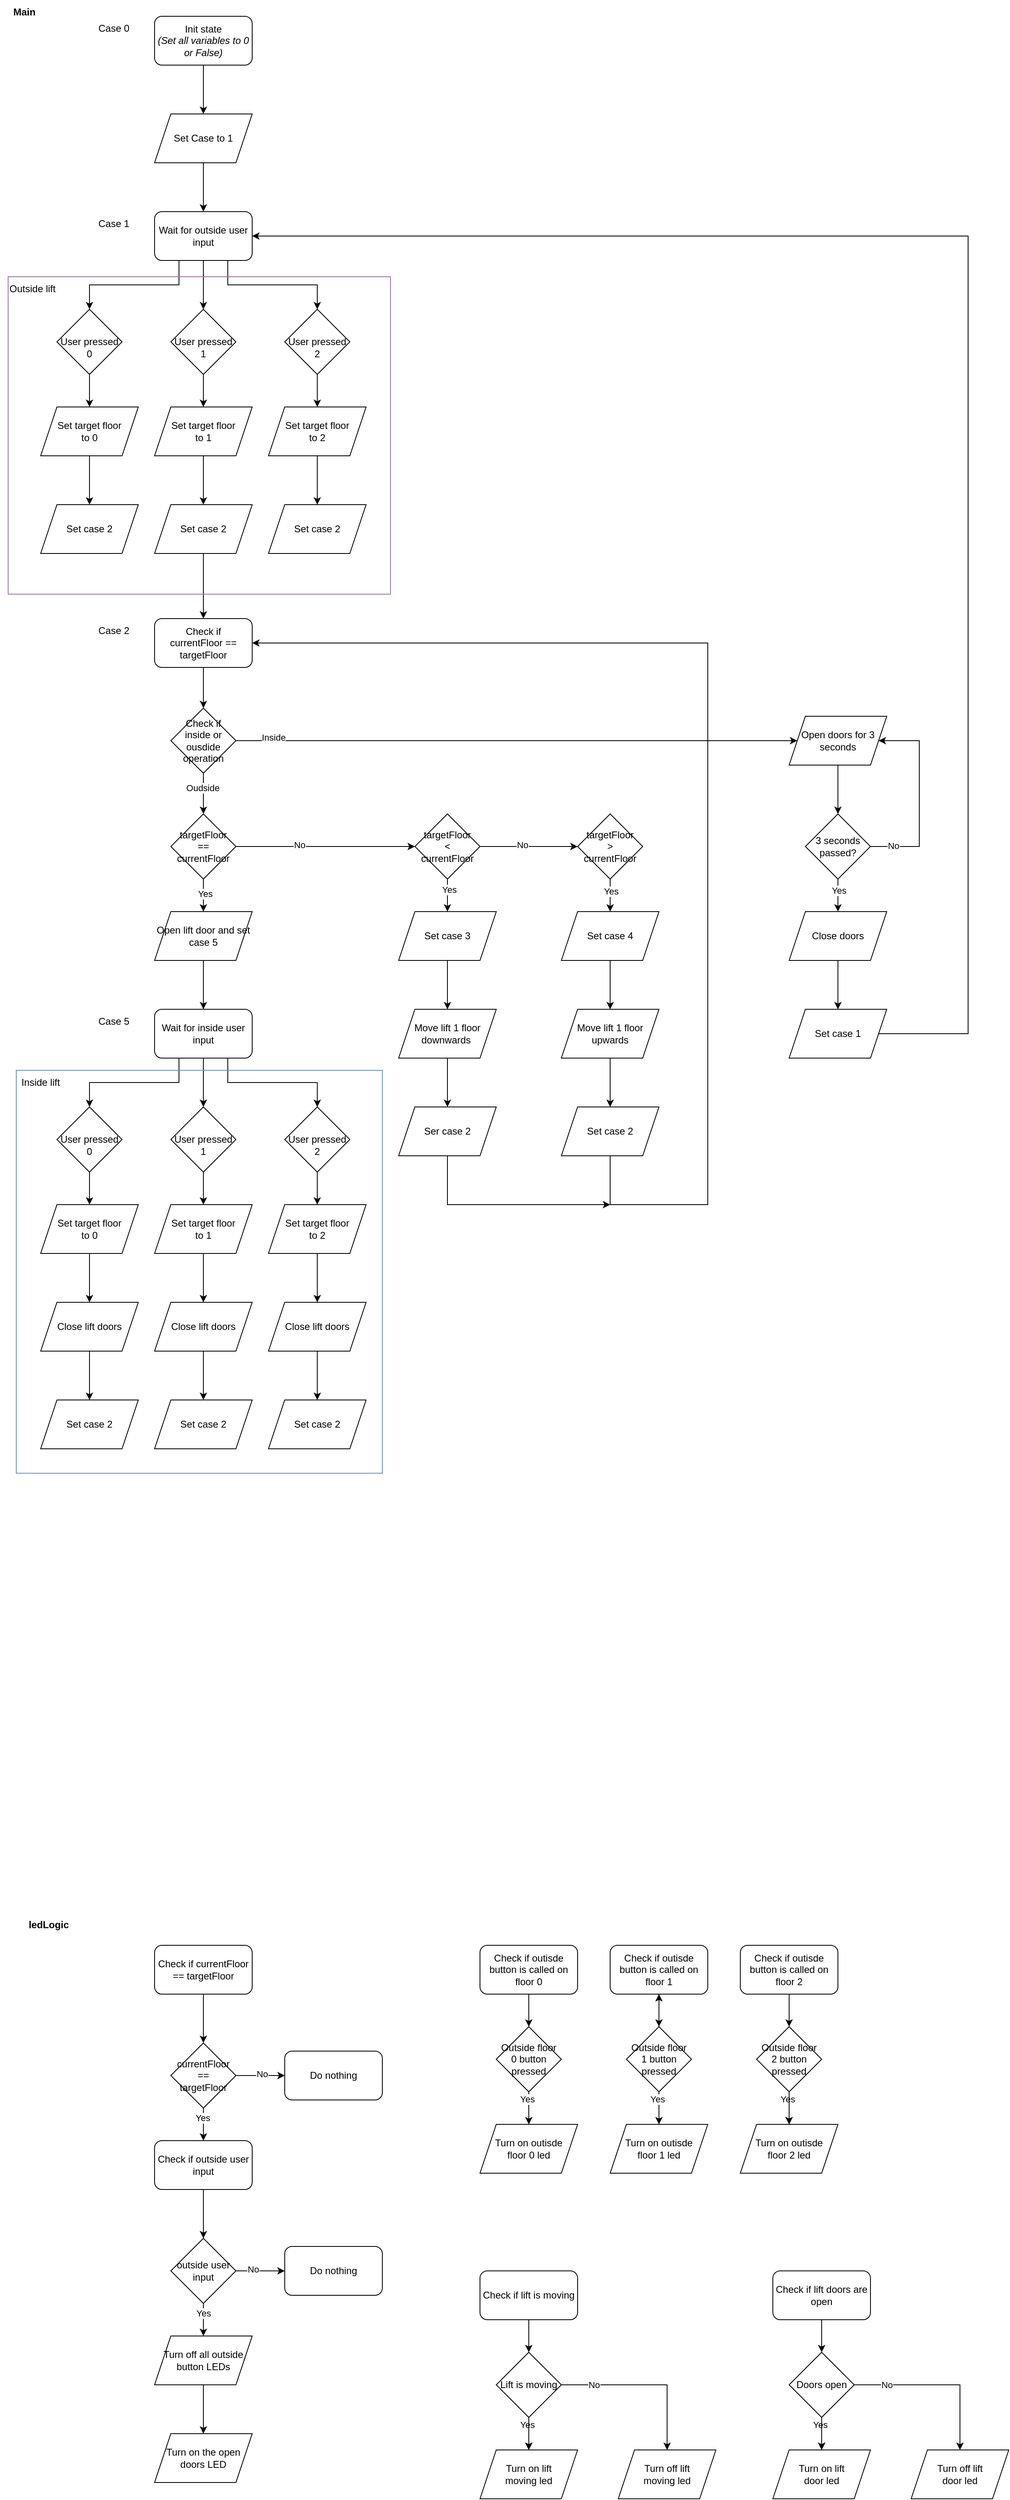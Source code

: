 <mxfile version="24.8.2">
  <diagram name="Pagina-1" id="MBtTBu1lZjOpxMQyMOOm">
    <mxGraphModel dx="1351" dy="696" grid="1" gridSize="10" guides="1" tooltips="1" connect="1" arrows="1" fold="1" page="1" pageScale="1" pageWidth="1654" pageHeight="2336" math="0" shadow="0">
      <root>
        <mxCell id="0" />
        <mxCell id="1" parent="0" />
        <mxCell id="CyOrHsrkW_BC0iDg5Aov-4" value="" style="edgeStyle=orthogonalEdgeStyle;rounded=0;orthogonalLoop=1;jettySize=auto;html=1;" edge="1" parent="1" source="CyOrHsrkW_BC0iDg5Aov-1">
          <mxGeometry relative="1" as="geometry">
            <mxPoint x="490" y="160" as="targetPoint" />
          </mxGeometry>
        </mxCell>
        <mxCell id="CyOrHsrkW_BC0iDg5Aov-1" value="Init state&lt;div&gt;&lt;i&gt;(Set all variables to 0 or False)&lt;/i&gt;&lt;/div&gt;" style="rounded=1;whiteSpace=wrap;html=1;" vertex="1" parent="1">
          <mxGeometry x="430" y="40" width="120" height="60" as="geometry" />
        </mxCell>
        <mxCell id="CyOrHsrkW_BC0iDg5Aov-2" value="Case 0" style="text;html=1;align=center;verticalAlign=middle;whiteSpace=wrap;rounded=0;" vertex="1" parent="1">
          <mxGeometry x="350" y="40" width="60" height="30" as="geometry" />
        </mxCell>
        <mxCell id="CyOrHsrkW_BC0iDg5Aov-78" value="" style="edgeStyle=orthogonalEdgeStyle;rounded=0;orthogonalLoop=1;jettySize=auto;html=1;" edge="1" parent="1" source="CyOrHsrkW_BC0iDg5Aov-5" target="CyOrHsrkW_BC0iDg5Aov-7">
          <mxGeometry relative="1" as="geometry" />
        </mxCell>
        <mxCell id="CyOrHsrkW_BC0iDg5Aov-5" value="Set Case to 1" style="shape=parallelogram;perimeter=parallelogramPerimeter;whiteSpace=wrap;html=1;fixedSize=1;" vertex="1" parent="1">
          <mxGeometry x="430" y="160" width="120" height="60" as="geometry" />
        </mxCell>
        <mxCell id="CyOrHsrkW_BC0iDg5Aov-26" value="" style="edgeStyle=orthogonalEdgeStyle;rounded=0;orthogonalLoop=1;jettySize=auto;html=1;" edge="1" parent="1" source="CyOrHsrkW_BC0iDg5Aov-7" target="CyOrHsrkW_BC0iDg5Aov-9">
          <mxGeometry relative="1" as="geometry" />
        </mxCell>
        <mxCell id="CyOrHsrkW_BC0iDg5Aov-27" style="edgeStyle=orthogonalEdgeStyle;rounded=0;orthogonalLoop=1;jettySize=auto;html=1;exitX=0.25;exitY=1;exitDx=0;exitDy=0;entryX=0.5;entryY=0;entryDx=0;entryDy=0;" edge="1" parent="1" source="CyOrHsrkW_BC0iDg5Aov-7" target="CyOrHsrkW_BC0iDg5Aov-10">
          <mxGeometry relative="1" as="geometry" />
        </mxCell>
        <mxCell id="CyOrHsrkW_BC0iDg5Aov-28" style="edgeStyle=orthogonalEdgeStyle;rounded=0;orthogonalLoop=1;jettySize=auto;html=1;exitX=0.75;exitY=1;exitDx=0;exitDy=0;entryX=0.5;entryY=0;entryDx=0;entryDy=0;" edge="1" parent="1" source="CyOrHsrkW_BC0iDg5Aov-7" target="CyOrHsrkW_BC0iDg5Aov-11">
          <mxGeometry relative="1" as="geometry" />
        </mxCell>
        <mxCell id="CyOrHsrkW_BC0iDg5Aov-7" value="Wait for outside user input" style="rounded=1;whiteSpace=wrap;html=1;" vertex="1" parent="1">
          <mxGeometry x="430" y="280" width="120" height="60" as="geometry" />
        </mxCell>
        <mxCell id="CyOrHsrkW_BC0iDg5Aov-8" value="Case 1" style="text;html=1;align=center;verticalAlign=middle;whiteSpace=wrap;rounded=0;" vertex="1" parent="1">
          <mxGeometry x="350" y="280" width="60" height="30" as="geometry" />
        </mxCell>
        <mxCell id="CyOrHsrkW_BC0iDg5Aov-25" value="" style="edgeStyle=orthogonalEdgeStyle;rounded=0;orthogonalLoop=1;jettySize=auto;html=1;" edge="1" parent="1" source="CyOrHsrkW_BC0iDg5Aov-9" target="CyOrHsrkW_BC0iDg5Aov-14">
          <mxGeometry relative="1" as="geometry" />
        </mxCell>
        <mxCell id="CyOrHsrkW_BC0iDg5Aov-9" value="&lt;div&gt;&lt;br&gt;&lt;/div&gt;User pressed 1" style="rhombus;whiteSpace=wrap;html=1;" vertex="1" parent="1">
          <mxGeometry x="450" y="400" width="80" height="80" as="geometry" />
        </mxCell>
        <mxCell id="CyOrHsrkW_BC0iDg5Aov-24" value="" style="edgeStyle=orthogonalEdgeStyle;rounded=0;orthogonalLoop=1;jettySize=auto;html=1;" edge="1" parent="1" source="CyOrHsrkW_BC0iDg5Aov-10" target="CyOrHsrkW_BC0iDg5Aov-12">
          <mxGeometry relative="1" as="geometry" />
        </mxCell>
        <mxCell id="CyOrHsrkW_BC0iDg5Aov-10" value="&lt;div&gt;&lt;br&gt;&lt;/div&gt;User pressed 0" style="rhombus;whiteSpace=wrap;html=1;" vertex="1" parent="1">
          <mxGeometry x="310" y="400" width="80" height="80" as="geometry" />
        </mxCell>
        <mxCell id="CyOrHsrkW_BC0iDg5Aov-18" value="" style="edgeStyle=orthogonalEdgeStyle;rounded=0;orthogonalLoop=1;jettySize=auto;html=1;" edge="1" parent="1" source="CyOrHsrkW_BC0iDg5Aov-11" target="CyOrHsrkW_BC0iDg5Aov-16">
          <mxGeometry relative="1" as="geometry" />
        </mxCell>
        <mxCell id="CyOrHsrkW_BC0iDg5Aov-11" value="&lt;div&gt;&lt;br&gt;&lt;/div&gt;User pressed 2" style="rhombus;whiteSpace=wrap;html=1;" vertex="1" parent="1">
          <mxGeometry x="590" y="400" width="80" height="80" as="geometry" />
        </mxCell>
        <mxCell id="CyOrHsrkW_BC0iDg5Aov-23" style="edgeStyle=orthogonalEdgeStyle;rounded=0;orthogonalLoop=1;jettySize=auto;html=1;" edge="1" parent="1" source="CyOrHsrkW_BC0iDg5Aov-12" target="CyOrHsrkW_BC0iDg5Aov-13">
          <mxGeometry relative="1" as="geometry" />
        </mxCell>
        <mxCell id="CyOrHsrkW_BC0iDg5Aov-12" value="Set target floor&lt;br&gt;to 0" style="shape=parallelogram;perimeter=parallelogramPerimeter;whiteSpace=wrap;html=1;fixedSize=1;" vertex="1" parent="1">
          <mxGeometry x="290" y="520" width="120" height="60" as="geometry" />
        </mxCell>
        <mxCell id="CyOrHsrkW_BC0iDg5Aov-13" value="Set case 2" style="shape=parallelogram;perimeter=parallelogramPerimeter;whiteSpace=wrap;html=1;fixedSize=1;" vertex="1" parent="1">
          <mxGeometry x="290" y="640" width="120" height="60" as="geometry" />
        </mxCell>
        <mxCell id="CyOrHsrkW_BC0iDg5Aov-20" value="" style="edgeStyle=orthogonalEdgeStyle;rounded=0;orthogonalLoop=1;jettySize=auto;html=1;" edge="1" parent="1" source="CyOrHsrkW_BC0iDg5Aov-14" target="CyOrHsrkW_BC0iDg5Aov-15">
          <mxGeometry relative="1" as="geometry" />
        </mxCell>
        <mxCell id="CyOrHsrkW_BC0iDg5Aov-14" value="Set target floor&lt;br&gt;to 1" style="shape=parallelogram;perimeter=parallelogramPerimeter;whiteSpace=wrap;html=1;fixedSize=1;" vertex="1" parent="1">
          <mxGeometry x="430" y="520" width="120" height="60" as="geometry" />
        </mxCell>
        <mxCell id="CyOrHsrkW_BC0iDg5Aov-86" value="" style="edgeStyle=orthogonalEdgeStyle;rounded=0;orthogonalLoop=1;jettySize=auto;html=1;" edge="1" parent="1" source="CyOrHsrkW_BC0iDg5Aov-15" target="CyOrHsrkW_BC0iDg5Aov-32">
          <mxGeometry relative="1" as="geometry" />
        </mxCell>
        <mxCell id="CyOrHsrkW_BC0iDg5Aov-15" value="Set case 2" style="shape=parallelogram;perimeter=parallelogramPerimeter;whiteSpace=wrap;html=1;fixedSize=1;" vertex="1" parent="1">
          <mxGeometry x="430" y="640" width="120" height="60" as="geometry" />
        </mxCell>
        <mxCell id="CyOrHsrkW_BC0iDg5Aov-19" value="" style="edgeStyle=orthogonalEdgeStyle;rounded=0;orthogonalLoop=1;jettySize=auto;html=1;" edge="1" parent="1" source="CyOrHsrkW_BC0iDg5Aov-16" target="CyOrHsrkW_BC0iDg5Aov-17">
          <mxGeometry relative="1" as="geometry" />
        </mxCell>
        <mxCell id="CyOrHsrkW_BC0iDg5Aov-16" value="Set target floor&lt;br&gt;to 2" style="shape=parallelogram;perimeter=parallelogramPerimeter;whiteSpace=wrap;html=1;fixedSize=1;" vertex="1" parent="1">
          <mxGeometry x="570" y="520" width="120" height="60" as="geometry" />
        </mxCell>
        <mxCell id="CyOrHsrkW_BC0iDg5Aov-17" value="Set case 2" style="shape=parallelogram;perimeter=parallelogramPerimeter;whiteSpace=wrap;html=1;fixedSize=1;" vertex="1" parent="1">
          <mxGeometry x="570" y="640" width="120" height="60" as="geometry" />
        </mxCell>
        <mxCell id="CyOrHsrkW_BC0iDg5Aov-31" value="Case 2" style="text;html=1;align=center;verticalAlign=middle;whiteSpace=wrap;rounded=0;" vertex="1" parent="1">
          <mxGeometry x="350" y="780" width="60" height="30" as="geometry" />
        </mxCell>
        <mxCell id="CyOrHsrkW_BC0iDg5Aov-82" value="" style="edgeStyle=orthogonalEdgeStyle;rounded=0;orthogonalLoop=1;jettySize=auto;html=1;entryX=0.5;entryY=0;entryDx=0;entryDy=0;" edge="1" parent="1" source="CyOrHsrkW_BC0iDg5Aov-32" target="CyOrHsrkW_BC0iDg5Aov-84">
          <mxGeometry relative="1" as="geometry">
            <mxPoint x="490" y="900" as="targetPoint" />
          </mxGeometry>
        </mxCell>
        <mxCell id="CyOrHsrkW_BC0iDg5Aov-32" value="Check if &lt;br&gt;currentFloor == targetFloor" style="rounded=1;whiteSpace=wrap;html=1;" vertex="1" parent="1">
          <mxGeometry x="430" y="780" width="120" height="60" as="geometry" />
        </mxCell>
        <mxCell id="CyOrHsrkW_BC0iDg5Aov-36" value="" style="edgeStyle=orthogonalEdgeStyle;rounded=0;orthogonalLoop=1;jettySize=auto;html=1;" edge="1" parent="1" source="CyOrHsrkW_BC0iDg5Aov-33" target="CyOrHsrkW_BC0iDg5Aov-35">
          <mxGeometry relative="1" as="geometry" />
        </mxCell>
        <mxCell id="CyOrHsrkW_BC0iDg5Aov-37" value="Yes" style="edgeLabel;html=1;align=center;verticalAlign=middle;resizable=0;points=[];" vertex="1" connectable="0" parent="CyOrHsrkW_BC0iDg5Aov-36">
          <mxGeometry x="-0.11" y="2" relative="1" as="geometry">
            <mxPoint as="offset" />
          </mxGeometry>
        </mxCell>
        <mxCell id="CyOrHsrkW_BC0iDg5Aov-39" value="" style="edgeStyle=orthogonalEdgeStyle;rounded=0;orthogonalLoop=1;jettySize=auto;html=1;" edge="1" parent="1" source="CyOrHsrkW_BC0iDg5Aov-33" target="CyOrHsrkW_BC0iDg5Aov-38">
          <mxGeometry relative="1" as="geometry" />
        </mxCell>
        <mxCell id="CyOrHsrkW_BC0iDg5Aov-40" value="No" style="edgeLabel;html=1;align=center;verticalAlign=middle;resizable=0;points=[];" vertex="1" connectable="0" parent="CyOrHsrkW_BC0iDg5Aov-39">
          <mxGeometry x="-0.289" y="2" relative="1" as="geometry">
            <mxPoint as="offset" />
          </mxGeometry>
        </mxCell>
        <mxCell id="CyOrHsrkW_BC0iDg5Aov-33" value="targetFloor&lt;br&gt;==&lt;div&gt;currentFloor&lt;/div&gt;" style="rhombus;whiteSpace=wrap;html=1;" vertex="1" parent="1">
          <mxGeometry x="450" y="1020" width="80" height="80" as="geometry" />
        </mxCell>
        <mxCell id="CyOrHsrkW_BC0iDg5Aov-52" value="" style="edgeStyle=orthogonalEdgeStyle;rounded=0;orthogonalLoop=1;jettySize=auto;html=1;" edge="1" parent="1" source="CyOrHsrkW_BC0iDg5Aov-35" target="CyOrHsrkW_BC0iDg5Aov-51">
          <mxGeometry relative="1" as="geometry" />
        </mxCell>
        <mxCell id="CyOrHsrkW_BC0iDg5Aov-35" value="Open lift door and set case 5" style="shape=parallelogram;perimeter=parallelogramPerimeter;whiteSpace=wrap;html=1;fixedSize=1;" vertex="1" parent="1">
          <mxGeometry x="430" y="1140" width="120" height="60" as="geometry" />
        </mxCell>
        <mxCell id="CyOrHsrkW_BC0iDg5Aov-42" value="" style="edgeStyle=orthogonalEdgeStyle;rounded=0;orthogonalLoop=1;jettySize=auto;html=1;" edge="1" parent="1" source="CyOrHsrkW_BC0iDg5Aov-38" target="CyOrHsrkW_BC0iDg5Aov-41">
          <mxGeometry relative="1" as="geometry" />
        </mxCell>
        <mxCell id="CyOrHsrkW_BC0iDg5Aov-43" value="No" style="edgeLabel;html=1;align=center;verticalAlign=middle;resizable=0;points=[];" vertex="1" connectable="0" parent="CyOrHsrkW_BC0iDg5Aov-42">
          <mxGeometry x="-0.14" y="2" relative="1" as="geometry">
            <mxPoint as="offset" />
          </mxGeometry>
        </mxCell>
        <mxCell id="CyOrHsrkW_BC0iDg5Aov-48" value="" style="edgeStyle=orthogonalEdgeStyle;rounded=0;orthogonalLoop=1;jettySize=auto;html=1;" edge="1" parent="1" source="CyOrHsrkW_BC0iDg5Aov-38" target="CyOrHsrkW_BC0iDg5Aov-45">
          <mxGeometry relative="1" as="geometry" />
        </mxCell>
        <mxCell id="CyOrHsrkW_BC0iDg5Aov-49" value="Yes" style="edgeLabel;html=1;align=center;verticalAlign=middle;resizable=0;points=[];" vertex="1" connectable="0" parent="CyOrHsrkW_BC0iDg5Aov-48">
          <mxGeometry x="-0.368" y="2" relative="1" as="geometry">
            <mxPoint as="offset" />
          </mxGeometry>
        </mxCell>
        <mxCell id="CyOrHsrkW_BC0iDg5Aov-38" value="targetFloor&lt;br&gt;&amp;lt;&lt;div&gt;currentFloor&lt;/div&gt;" style="rhombus;whiteSpace=wrap;html=1;" vertex="1" parent="1">
          <mxGeometry x="750" y="1020" width="80" height="80" as="geometry" />
        </mxCell>
        <mxCell id="CyOrHsrkW_BC0iDg5Aov-47" value="" style="edgeStyle=orthogonalEdgeStyle;rounded=0;orthogonalLoop=1;jettySize=auto;html=1;" edge="1" parent="1" source="CyOrHsrkW_BC0iDg5Aov-41" target="CyOrHsrkW_BC0iDg5Aov-46">
          <mxGeometry relative="1" as="geometry" />
        </mxCell>
        <mxCell id="CyOrHsrkW_BC0iDg5Aov-50" value="Yes" style="edgeLabel;html=1;align=center;verticalAlign=middle;resizable=0;points=[];" vertex="1" connectable="0" parent="CyOrHsrkW_BC0iDg5Aov-47">
          <mxGeometry x="-0.268" y="1" relative="1" as="geometry">
            <mxPoint as="offset" />
          </mxGeometry>
        </mxCell>
        <mxCell id="CyOrHsrkW_BC0iDg5Aov-41" value="targetFloor&lt;br&gt;&amp;gt;&lt;div&gt;currentFloor&lt;/div&gt;" style="rhombus;whiteSpace=wrap;html=1;" vertex="1" parent="1">
          <mxGeometry x="950" y="1020" width="80" height="80" as="geometry" />
        </mxCell>
        <mxCell id="CyOrHsrkW_BC0iDg5Aov-102" value="" style="edgeStyle=orthogonalEdgeStyle;rounded=0;orthogonalLoop=1;jettySize=auto;html=1;" edge="1" parent="1" source="CyOrHsrkW_BC0iDg5Aov-45">
          <mxGeometry relative="1" as="geometry">
            <mxPoint x="790" y="1260" as="targetPoint" />
          </mxGeometry>
        </mxCell>
        <mxCell id="CyOrHsrkW_BC0iDg5Aov-45" value="Set case 3" style="shape=parallelogram;perimeter=parallelogramPerimeter;whiteSpace=wrap;html=1;fixedSize=1;" vertex="1" parent="1">
          <mxGeometry x="730" y="1140" width="120" height="60" as="geometry" />
        </mxCell>
        <mxCell id="CyOrHsrkW_BC0iDg5Aov-103" value="" style="edgeStyle=orthogonalEdgeStyle;rounded=0;orthogonalLoop=1;jettySize=auto;html=1;" edge="1" parent="1" source="CyOrHsrkW_BC0iDg5Aov-46">
          <mxGeometry relative="1" as="geometry">
            <mxPoint x="990" y="1260" as="targetPoint" />
          </mxGeometry>
        </mxCell>
        <mxCell id="CyOrHsrkW_BC0iDg5Aov-46" value="Set case 4" style="shape=parallelogram;perimeter=parallelogramPerimeter;whiteSpace=wrap;html=1;fixedSize=1;" vertex="1" parent="1">
          <mxGeometry x="930" y="1140" width="120" height="60" as="geometry" />
        </mxCell>
        <mxCell id="CyOrHsrkW_BC0iDg5Aov-69" value="" style="edgeStyle=orthogonalEdgeStyle;rounded=0;orthogonalLoop=1;jettySize=auto;html=1;" edge="1" parent="1" source="CyOrHsrkW_BC0iDg5Aov-51" target="CyOrHsrkW_BC0iDg5Aov-55">
          <mxGeometry relative="1" as="geometry" />
        </mxCell>
        <mxCell id="CyOrHsrkW_BC0iDg5Aov-70" style="edgeStyle=orthogonalEdgeStyle;rounded=0;orthogonalLoop=1;jettySize=auto;html=1;exitX=0.25;exitY=1;exitDx=0;exitDy=0;entryX=0.5;entryY=0;entryDx=0;entryDy=0;" edge="1" parent="1" source="CyOrHsrkW_BC0iDg5Aov-51" target="CyOrHsrkW_BC0iDg5Aov-57">
          <mxGeometry relative="1" as="geometry" />
        </mxCell>
        <mxCell id="CyOrHsrkW_BC0iDg5Aov-71" style="edgeStyle=orthogonalEdgeStyle;rounded=0;orthogonalLoop=1;jettySize=auto;html=1;exitX=0.75;exitY=1;exitDx=0;exitDy=0;entryX=0.5;entryY=0;entryDx=0;entryDy=0;" edge="1" parent="1" source="CyOrHsrkW_BC0iDg5Aov-51" target="CyOrHsrkW_BC0iDg5Aov-59">
          <mxGeometry relative="1" as="geometry" />
        </mxCell>
        <mxCell id="CyOrHsrkW_BC0iDg5Aov-51" value="Wait for inside user input" style="rounded=1;whiteSpace=wrap;html=1;" vertex="1" parent="1">
          <mxGeometry x="430" y="1260" width="120" height="60" as="geometry" />
        </mxCell>
        <mxCell id="CyOrHsrkW_BC0iDg5Aov-53" value="Case 5" style="text;html=1;align=center;verticalAlign=middle;whiteSpace=wrap;rounded=0;" vertex="1" parent="1">
          <mxGeometry x="350" y="1260" width="60" height="30" as="geometry" />
        </mxCell>
        <mxCell id="CyOrHsrkW_BC0iDg5Aov-54" value="" style="edgeStyle=orthogonalEdgeStyle;rounded=0;orthogonalLoop=1;jettySize=auto;html=1;" edge="1" parent="1" source="CyOrHsrkW_BC0iDg5Aov-55" target="CyOrHsrkW_BC0iDg5Aov-64">
          <mxGeometry relative="1" as="geometry" />
        </mxCell>
        <mxCell id="CyOrHsrkW_BC0iDg5Aov-55" value="&lt;div&gt;&lt;br&gt;&lt;/div&gt;User pressed 1" style="rhombus;whiteSpace=wrap;html=1;" vertex="1" parent="1">
          <mxGeometry x="450" y="1380" width="80" height="80" as="geometry" />
        </mxCell>
        <mxCell id="CyOrHsrkW_BC0iDg5Aov-56" value="" style="edgeStyle=orthogonalEdgeStyle;rounded=0;orthogonalLoop=1;jettySize=auto;html=1;" edge="1" parent="1" source="CyOrHsrkW_BC0iDg5Aov-57" target="CyOrHsrkW_BC0iDg5Aov-61">
          <mxGeometry relative="1" as="geometry" />
        </mxCell>
        <mxCell id="CyOrHsrkW_BC0iDg5Aov-57" value="&lt;div&gt;&lt;br&gt;&lt;/div&gt;User pressed 0" style="rhombus;whiteSpace=wrap;html=1;" vertex="1" parent="1">
          <mxGeometry x="310" y="1380" width="80" height="80" as="geometry" />
        </mxCell>
        <mxCell id="CyOrHsrkW_BC0iDg5Aov-58" value="" style="edgeStyle=orthogonalEdgeStyle;rounded=0;orthogonalLoop=1;jettySize=auto;html=1;" edge="1" parent="1" source="CyOrHsrkW_BC0iDg5Aov-59" target="CyOrHsrkW_BC0iDg5Aov-67">
          <mxGeometry relative="1" as="geometry" />
        </mxCell>
        <mxCell id="CyOrHsrkW_BC0iDg5Aov-59" value="&lt;div&gt;&lt;br&gt;&lt;/div&gt;User pressed 2" style="rhombus;whiteSpace=wrap;html=1;" vertex="1" parent="1">
          <mxGeometry x="590" y="1380" width="80" height="80" as="geometry" />
        </mxCell>
        <mxCell id="CyOrHsrkW_BC0iDg5Aov-60" style="edgeStyle=orthogonalEdgeStyle;rounded=0;orthogonalLoop=1;jettySize=auto;html=1;" edge="1" parent="1" source="CyOrHsrkW_BC0iDg5Aov-61" target="CyOrHsrkW_BC0iDg5Aov-62">
          <mxGeometry relative="1" as="geometry" />
        </mxCell>
        <mxCell id="CyOrHsrkW_BC0iDg5Aov-61" value="Set target floor&lt;br&gt;to 0" style="shape=parallelogram;perimeter=parallelogramPerimeter;whiteSpace=wrap;html=1;fixedSize=1;" vertex="1" parent="1">
          <mxGeometry x="290" y="1500" width="120" height="60" as="geometry" />
        </mxCell>
        <mxCell id="CyOrHsrkW_BC0iDg5Aov-75" value="" style="edgeStyle=orthogonalEdgeStyle;rounded=0;orthogonalLoop=1;jettySize=auto;html=1;" edge="1" parent="1" source="CyOrHsrkW_BC0iDg5Aov-62" target="CyOrHsrkW_BC0iDg5Aov-72">
          <mxGeometry relative="1" as="geometry" />
        </mxCell>
        <mxCell id="CyOrHsrkW_BC0iDg5Aov-62" value="Close lift doors" style="shape=parallelogram;perimeter=parallelogramPerimeter;whiteSpace=wrap;html=1;fixedSize=1;" vertex="1" parent="1">
          <mxGeometry x="290" y="1620" width="120" height="60" as="geometry" />
        </mxCell>
        <mxCell id="CyOrHsrkW_BC0iDg5Aov-63" value="" style="edgeStyle=orthogonalEdgeStyle;rounded=0;orthogonalLoop=1;jettySize=auto;html=1;" edge="1" parent="1" source="CyOrHsrkW_BC0iDg5Aov-64" target="CyOrHsrkW_BC0iDg5Aov-65">
          <mxGeometry relative="1" as="geometry" />
        </mxCell>
        <mxCell id="CyOrHsrkW_BC0iDg5Aov-64" value="Set target floor&lt;br&gt;to 1" style="shape=parallelogram;perimeter=parallelogramPerimeter;whiteSpace=wrap;html=1;fixedSize=1;" vertex="1" parent="1">
          <mxGeometry x="430" y="1500" width="120" height="60" as="geometry" />
        </mxCell>
        <mxCell id="CyOrHsrkW_BC0iDg5Aov-76" value="" style="edgeStyle=orthogonalEdgeStyle;rounded=0;orthogonalLoop=1;jettySize=auto;html=1;" edge="1" parent="1" source="CyOrHsrkW_BC0iDg5Aov-65" target="CyOrHsrkW_BC0iDg5Aov-73">
          <mxGeometry relative="1" as="geometry" />
        </mxCell>
        <mxCell id="CyOrHsrkW_BC0iDg5Aov-65" value="Close lift doors" style="shape=parallelogram;perimeter=parallelogramPerimeter;whiteSpace=wrap;html=1;fixedSize=1;" vertex="1" parent="1">
          <mxGeometry x="430" y="1620" width="120" height="60" as="geometry" />
        </mxCell>
        <mxCell id="CyOrHsrkW_BC0iDg5Aov-66" value="" style="edgeStyle=orthogonalEdgeStyle;rounded=0;orthogonalLoop=1;jettySize=auto;html=1;" edge="1" parent="1" source="CyOrHsrkW_BC0iDg5Aov-67" target="CyOrHsrkW_BC0iDg5Aov-68">
          <mxGeometry relative="1" as="geometry" />
        </mxCell>
        <mxCell id="CyOrHsrkW_BC0iDg5Aov-67" value="Set target floor&lt;br&gt;to 2" style="shape=parallelogram;perimeter=parallelogramPerimeter;whiteSpace=wrap;html=1;fixedSize=1;" vertex="1" parent="1">
          <mxGeometry x="570" y="1500" width="120" height="60" as="geometry" />
        </mxCell>
        <mxCell id="CyOrHsrkW_BC0iDg5Aov-77" value="" style="edgeStyle=orthogonalEdgeStyle;rounded=0;orthogonalLoop=1;jettySize=auto;html=1;" edge="1" parent="1" source="CyOrHsrkW_BC0iDg5Aov-68" target="CyOrHsrkW_BC0iDg5Aov-74">
          <mxGeometry relative="1" as="geometry" />
        </mxCell>
        <mxCell id="CyOrHsrkW_BC0iDg5Aov-68" value="Close lift doors" style="shape=parallelogram;perimeter=parallelogramPerimeter;whiteSpace=wrap;html=1;fixedSize=1;" vertex="1" parent="1">
          <mxGeometry x="570" y="1620" width="120" height="60" as="geometry" />
        </mxCell>
        <mxCell id="CyOrHsrkW_BC0iDg5Aov-72" value="Set case 2" style="shape=parallelogram;perimeter=parallelogramPerimeter;whiteSpace=wrap;html=1;fixedSize=1;" vertex="1" parent="1">
          <mxGeometry x="290" y="1740" width="120" height="60" as="geometry" />
        </mxCell>
        <mxCell id="CyOrHsrkW_BC0iDg5Aov-73" value="Set case 2" style="shape=parallelogram;perimeter=parallelogramPerimeter;whiteSpace=wrap;html=1;fixedSize=1;" vertex="1" parent="1">
          <mxGeometry x="430" y="1740" width="120" height="60" as="geometry" />
        </mxCell>
        <mxCell id="CyOrHsrkW_BC0iDg5Aov-74" value="Set case 2" style="shape=parallelogram;perimeter=parallelogramPerimeter;whiteSpace=wrap;html=1;fixedSize=1;" vertex="1" parent="1">
          <mxGeometry x="570" y="1740" width="120" height="60" as="geometry" />
        </mxCell>
        <mxCell id="CyOrHsrkW_BC0iDg5Aov-83" value="" style="edgeStyle=orthogonalEdgeStyle;rounded=0;orthogonalLoop=1;jettySize=auto;html=1;exitX=0.5;exitY=1;exitDx=0;exitDy=0;" edge="1" parent="1" source="CyOrHsrkW_BC0iDg5Aov-84" target="CyOrHsrkW_BC0iDg5Aov-33">
          <mxGeometry relative="1" as="geometry">
            <mxPoint x="490" y="960" as="sourcePoint" />
          </mxGeometry>
        </mxCell>
        <mxCell id="CyOrHsrkW_BC0iDg5Aov-85" value="Oudside" style="edgeLabel;html=1;align=center;verticalAlign=middle;resizable=0;points=[];" vertex="1" connectable="0" parent="CyOrHsrkW_BC0iDg5Aov-83">
          <mxGeometry x="-0.292" y="-1" relative="1" as="geometry">
            <mxPoint as="offset" />
          </mxGeometry>
        </mxCell>
        <mxCell id="CyOrHsrkW_BC0iDg5Aov-88" style="edgeStyle=orthogonalEdgeStyle;rounded=0;orthogonalLoop=1;jettySize=auto;html=1;" edge="1" parent="1" source="CyOrHsrkW_BC0iDg5Aov-84" target="CyOrHsrkW_BC0iDg5Aov-87">
          <mxGeometry relative="1" as="geometry" />
        </mxCell>
        <mxCell id="CyOrHsrkW_BC0iDg5Aov-111" value="Inside" style="edgeLabel;html=1;align=center;verticalAlign=middle;resizable=0;points=[];" vertex="1" connectable="0" parent="CyOrHsrkW_BC0iDg5Aov-88">
          <mxGeometry x="-0.866" y="4" relative="1" as="geometry">
            <mxPoint as="offset" />
          </mxGeometry>
        </mxCell>
        <mxCell id="CyOrHsrkW_BC0iDg5Aov-84" value="Check if inside or ousdide operation" style="rhombus;whiteSpace=wrap;html=1;" vertex="1" parent="1">
          <mxGeometry x="450" y="890" width="80" height="80" as="geometry" />
        </mxCell>
        <mxCell id="CyOrHsrkW_BC0iDg5Aov-90" value="" style="edgeStyle=orthogonalEdgeStyle;rounded=0;orthogonalLoop=1;jettySize=auto;html=1;" edge="1" parent="1" source="CyOrHsrkW_BC0iDg5Aov-87">
          <mxGeometry relative="1" as="geometry">
            <mxPoint x="1270" y="1020" as="targetPoint" />
          </mxGeometry>
        </mxCell>
        <mxCell id="CyOrHsrkW_BC0iDg5Aov-87" value="Open doors for 3 seconds" style="shape=parallelogram;perimeter=parallelogramPerimeter;whiteSpace=wrap;html=1;fixedSize=1;" vertex="1" parent="1">
          <mxGeometry x="1210" y="900" width="120" height="60" as="geometry" />
        </mxCell>
        <mxCell id="CyOrHsrkW_BC0iDg5Aov-92" style="edgeStyle=orthogonalEdgeStyle;rounded=0;orthogonalLoop=1;jettySize=auto;html=1;entryX=1;entryY=0.5;entryDx=0;entryDy=0;" edge="1" parent="1" source="CyOrHsrkW_BC0iDg5Aov-91" target="CyOrHsrkW_BC0iDg5Aov-87">
          <mxGeometry relative="1" as="geometry">
            <Array as="points">
              <mxPoint x="1370" y="1060" />
              <mxPoint x="1370" y="930" />
            </Array>
          </mxGeometry>
        </mxCell>
        <mxCell id="CyOrHsrkW_BC0iDg5Aov-93" value="No" style="edgeLabel;html=1;align=center;verticalAlign=middle;resizable=0;points=[];" vertex="1" connectable="0" parent="CyOrHsrkW_BC0iDg5Aov-92">
          <mxGeometry x="-0.765" y="1" relative="1" as="geometry">
            <mxPoint as="offset" />
          </mxGeometry>
        </mxCell>
        <mxCell id="CyOrHsrkW_BC0iDg5Aov-96" value="" style="edgeStyle=orthogonalEdgeStyle;rounded=0;orthogonalLoop=1;jettySize=auto;html=1;" edge="1" parent="1" source="CyOrHsrkW_BC0iDg5Aov-91" target="CyOrHsrkW_BC0iDg5Aov-94">
          <mxGeometry relative="1" as="geometry" />
        </mxCell>
        <mxCell id="CyOrHsrkW_BC0iDg5Aov-98" value="Yes" style="edgeLabel;html=1;align=center;verticalAlign=middle;resizable=0;points=[];" vertex="1" connectable="0" parent="CyOrHsrkW_BC0iDg5Aov-96">
          <mxGeometry x="-0.31" y="1" relative="1" as="geometry">
            <mxPoint as="offset" />
          </mxGeometry>
        </mxCell>
        <mxCell id="CyOrHsrkW_BC0iDg5Aov-91" value="3 seconds passed?" style="rhombus;whiteSpace=wrap;html=1;" vertex="1" parent="1">
          <mxGeometry x="1230" y="1020" width="80" height="80" as="geometry" />
        </mxCell>
        <mxCell id="CyOrHsrkW_BC0iDg5Aov-97" value="" style="edgeStyle=orthogonalEdgeStyle;rounded=0;orthogonalLoop=1;jettySize=auto;html=1;" edge="1" parent="1" source="CyOrHsrkW_BC0iDg5Aov-94" target="CyOrHsrkW_BC0iDg5Aov-95">
          <mxGeometry relative="1" as="geometry" />
        </mxCell>
        <mxCell id="CyOrHsrkW_BC0iDg5Aov-94" value="Close doors" style="shape=parallelogram;perimeter=parallelogramPerimeter;whiteSpace=wrap;html=1;fixedSize=1;" vertex="1" parent="1">
          <mxGeometry x="1210" y="1140" width="120" height="60" as="geometry" />
        </mxCell>
        <mxCell id="CyOrHsrkW_BC0iDg5Aov-99" style="edgeStyle=orthogonalEdgeStyle;rounded=0;orthogonalLoop=1;jettySize=auto;html=1;entryX=1;entryY=0.5;entryDx=0;entryDy=0;" edge="1" parent="1" source="CyOrHsrkW_BC0iDg5Aov-95" target="CyOrHsrkW_BC0iDg5Aov-7">
          <mxGeometry relative="1" as="geometry">
            <Array as="points">
              <mxPoint x="1430" y="1290" />
              <mxPoint x="1430" y="310" />
            </Array>
          </mxGeometry>
        </mxCell>
        <mxCell id="CyOrHsrkW_BC0iDg5Aov-95" value="Set case 1" style="shape=parallelogram;perimeter=parallelogramPerimeter;whiteSpace=wrap;html=1;fixedSize=1;" vertex="1" parent="1">
          <mxGeometry x="1210" y="1260" width="120" height="60" as="geometry" />
        </mxCell>
        <mxCell id="CyOrHsrkW_BC0iDg5Aov-108" value="" style="edgeStyle=orthogonalEdgeStyle;rounded=0;orthogonalLoop=1;jettySize=auto;html=1;" edge="1" parent="1" source="CyOrHsrkW_BC0iDg5Aov-104" target="CyOrHsrkW_BC0iDg5Aov-107">
          <mxGeometry relative="1" as="geometry" />
        </mxCell>
        <mxCell id="CyOrHsrkW_BC0iDg5Aov-104" value="Move lift 1 floor downwards&amp;nbsp;" style="shape=parallelogram;perimeter=parallelogramPerimeter;whiteSpace=wrap;html=1;fixedSize=1;" vertex="1" parent="1">
          <mxGeometry x="730" y="1260" width="120" height="60" as="geometry" />
        </mxCell>
        <mxCell id="CyOrHsrkW_BC0iDg5Aov-110" value="" style="edgeStyle=orthogonalEdgeStyle;rounded=0;orthogonalLoop=1;jettySize=auto;html=1;" edge="1" parent="1" source="CyOrHsrkW_BC0iDg5Aov-105" target="CyOrHsrkW_BC0iDg5Aov-109">
          <mxGeometry relative="1" as="geometry" />
        </mxCell>
        <mxCell id="CyOrHsrkW_BC0iDg5Aov-105" value="Move lift 1 floor upwards" style="shape=parallelogram;perimeter=parallelogramPerimeter;whiteSpace=wrap;html=1;fixedSize=1;" vertex="1" parent="1">
          <mxGeometry x="930" y="1260" width="120" height="60" as="geometry" />
        </mxCell>
        <mxCell id="CyOrHsrkW_BC0iDg5Aov-114" style="edgeStyle=orthogonalEdgeStyle;rounded=0;orthogonalLoop=1;jettySize=auto;html=1;" edge="1" parent="1" source="CyOrHsrkW_BC0iDg5Aov-107">
          <mxGeometry relative="1" as="geometry">
            <mxPoint x="990" y="1500" as="targetPoint" />
            <Array as="points">
              <mxPoint x="790" y="1500" />
            </Array>
          </mxGeometry>
        </mxCell>
        <mxCell id="CyOrHsrkW_BC0iDg5Aov-107" value="Ser case 2" style="shape=parallelogram;perimeter=parallelogramPerimeter;whiteSpace=wrap;html=1;fixedSize=1;" vertex="1" parent="1">
          <mxGeometry x="730" y="1380" width="120" height="60" as="geometry" />
        </mxCell>
        <mxCell id="CyOrHsrkW_BC0iDg5Aov-112" style="edgeStyle=orthogonalEdgeStyle;rounded=0;orthogonalLoop=1;jettySize=auto;html=1;entryX=1;entryY=0.5;entryDx=0;entryDy=0;" edge="1" parent="1" source="CyOrHsrkW_BC0iDg5Aov-109" target="CyOrHsrkW_BC0iDg5Aov-32">
          <mxGeometry relative="1" as="geometry">
            <Array as="points">
              <mxPoint x="990" y="1500" />
              <mxPoint x="1110" y="1500" />
              <mxPoint x="1110" y="810" />
            </Array>
          </mxGeometry>
        </mxCell>
        <mxCell id="CyOrHsrkW_BC0iDg5Aov-109" value="Set case 2" style="shape=parallelogram;perimeter=parallelogramPerimeter;whiteSpace=wrap;html=1;fixedSize=1;" vertex="1" parent="1">
          <mxGeometry x="930" y="1380" width="120" height="60" as="geometry" />
        </mxCell>
        <mxCell id="CyOrHsrkW_BC0iDg5Aov-115" value="" style="rounded=0;whiteSpace=wrap;html=1;fillColor=none;strokeColor=#9673a6;" vertex="1" parent="1">
          <mxGeometry x="250" y="360" width="470" height="390" as="geometry" />
        </mxCell>
        <mxCell id="CyOrHsrkW_BC0iDg5Aov-116" value="" style="rounded=0;whiteSpace=wrap;html=1;fillColor=none;strokeColor=#6c8ebf;" vertex="1" parent="1">
          <mxGeometry x="260" y="1335" width="450" height="495" as="geometry" />
        </mxCell>
        <mxCell id="CyOrHsrkW_BC0iDg5Aov-117" value="Inside lift" style="text;html=1;align=center;verticalAlign=middle;whiteSpace=wrap;rounded=0;" vertex="1" parent="1">
          <mxGeometry x="260" y="1335" width="60" height="30" as="geometry" />
        </mxCell>
        <mxCell id="CyOrHsrkW_BC0iDg5Aov-118" value="Outside lift" style="text;html=1;align=center;verticalAlign=middle;whiteSpace=wrap;rounded=0;" vertex="1" parent="1">
          <mxGeometry x="250" y="360" width="60" height="30" as="geometry" />
        </mxCell>
        <mxCell id="CyOrHsrkW_BC0iDg5Aov-119" value="&lt;b&gt;Main&lt;/b&gt;" style="text;html=1;align=center;verticalAlign=middle;whiteSpace=wrap;rounded=0;" vertex="1" parent="1">
          <mxGeometry x="240" y="20" width="60" height="30" as="geometry" />
        </mxCell>
        <mxCell id="CyOrHsrkW_BC0iDg5Aov-120" value="&lt;b&gt;ledLogic&lt;/b&gt;" style="text;html=1;align=center;verticalAlign=middle;whiteSpace=wrap;rounded=0;" vertex="1" parent="1">
          <mxGeometry x="270" y="2370" width="60" height="30" as="geometry" />
        </mxCell>
        <mxCell id="CyOrHsrkW_BC0iDg5Aov-133" value="" style="edgeStyle=orthogonalEdgeStyle;rounded=0;orthogonalLoop=1;jettySize=auto;html=1;" edge="1" parent="1" source="CyOrHsrkW_BC0iDg5Aov-121" target="CyOrHsrkW_BC0iDg5Aov-123">
          <mxGeometry relative="1" as="geometry" />
        </mxCell>
        <mxCell id="CyOrHsrkW_BC0iDg5Aov-121" value="Check if&amp;nbsp;currentFloor == targetFloor" style="rounded=1;whiteSpace=wrap;html=1;" vertex="1" parent="1">
          <mxGeometry x="430" y="2410" width="120" height="60" as="geometry" />
        </mxCell>
        <mxCell id="CyOrHsrkW_BC0iDg5Aov-131" value="" style="edgeStyle=orthogonalEdgeStyle;rounded=0;orthogonalLoop=1;jettySize=auto;html=1;" edge="1" parent="1" source="CyOrHsrkW_BC0iDg5Aov-122" target="CyOrHsrkW_BC0iDg5Aov-124">
          <mxGeometry relative="1" as="geometry" />
        </mxCell>
        <mxCell id="CyOrHsrkW_BC0iDg5Aov-122" value="Check if outside user input" style="rounded=1;whiteSpace=wrap;html=1;" vertex="1" parent="1">
          <mxGeometry x="430" y="2650" width="120" height="60" as="geometry" />
        </mxCell>
        <mxCell id="CyOrHsrkW_BC0iDg5Aov-132" value="" style="edgeStyle=orthogonalEdgeStyle;rounded=0;orthogonalLoop=1;jettySize=auto;html=1;" edge="1" parent="1" source="CyOrHsrkW_BC0iDg5Aov-123" target="CyOrHsrkW_BC0iDg5Aov-122">
          <mxGeometry relative="1" as="geometry" />
        </mxCell>
        <mxCell id="CyOrHsrkW_BC0iDg5Aov-135" value="Yes" style="edgeLabel;html=1;align=center;verticalAlign=middle;resizable=0;points=[];" vertex="1" connectable="0" parent="CyOrHsrkW_BC0iDg5Aov-132">
          <mxGeometry x="-0.378" y="-1" relative="1" as="geometry">
            <mxPoint y="-1" as="offset" />
          </mxGeometry>
        </mxCell>
        <mxCell id="CyOrHsrkW_BC0iDg5Aov-137" value="" style="edgeStyle=orthogonalEdgeStyle;rounded=0;orthogonalLoop=1;jettySize=auto;html=1;" edge="1" parent="1" source="CyOrHsrkW_BC0iDg5Aov-123" target="CyOrHsrkW_BC0iDg5Aov-136">
          <mxGeometry relative="1" as="geometry" />
        </mxCell>
        <mxCell id="CyOrHsrkW_BC0iDg5Aov-138" value="No" style="edgeLabel;html=1;align=center;verticalAlign=middle;resizable=0;points=[];" vertex="1" connectable="0" parent="CyOrHsrkW_BC0iDg5Aov-137">
          <mxGeometry x="0.068" y="2" relative="1" as="geometry">
            <mxPoint as="offset" />
          </mxGeometry>
        </mxCell>
        <mxCell id="CyOrHsrkW_BC0iDg5Aov-123" value="currentFloor ==&lt;br&gt;targetFloor" style="rhombus;whiteSpace=wrap;html=1;" vertex="1" parent="1">
          <mxGeometry x="450" y="2530" width="80" height="80" as="geometry" />
        </mxCell>
        <mxCell id="CyOrHsrkW_BC0iDg5Aov-127" value="" style="edgeStyle=orthogonalEdgeStyle;rounded=0;orthogonalLoop=1;jettySize=auto;html=1;" edge="1" parent="1" source="CyOrHsrkW_BC0iDg5Aov-124" target="CyOrHsrkW_BC0iDg5Aov-126">
          <mxGeometry relative="1" as="geometry" />
        </mxCell>
        <mxCell id="CyOrHsrkW_BC0iDg5Aov-142" value="Yes" style="edgeLabel;html=1;align=center;verticalAlign=middle;resizable=0;points=[];" vertex="1" connectable="0" parent="CyOrHsrkW_BC0iDg5Aov-127">
          <mxGeometry x="-0.381" relative="1" as="geometry">
            <mxPoint y="-1" as="offset" />
          </mxGeometry>
        </mxCell>
        <mxCell id="CyOrHsrkW_BC0iDg5Aov-140" value="" style="edgeStyle=orthogonalEdgeStyle;rounded=0;orthogonalLoop=1;jettySize=auto;html=1;" edge="1" parent="1" source="CyOrHsrkW_BC0iDg5Aov-124" target="CyOrHsrkW_BC0iDg5Aov-139">
          <mxGeometry relative="1" as="geometry" />
        </mxCell>
        <mxCell id="CyOrHsrkW_BC0iDg5Aov-141" value="No" style="edgeLabel;html=1;align=center;verticalAlign=middle;resizable=0;points=[];" vertex="1" connectable="0" parent="CyOrHsrkW_BC0iDg5Aov-140">
          <mxGeometry x="-0.325" y="2" relative="1" as="geometry">
            <mxPoint as="offset" />
          </mxGeometry>
        </mxCell>
        <mxCell id="CyOrHsrkW_BC0iDg5Aov-124" value="outside user input" style="rhombus;whiteSpace=wrap;html=1;" vertex="1" parent="1">
          <mxGeometry x="450" y="2770" width="80" height="80" as="geometry" />
        </mxCell>
        <mxCell id="CyOrHsrkW_BC0iDg5Aov-130" value="" style="edgeStyle=orthogonalEdgeStyle;rounded=0;orthogonalLoop=1;jettySize=auto;html=1;" edge="1" parent="1" source="CyOrHsrkW_BC0iDg5Aov-126" target="CyOrHsrkW_BC0iDg5Aov-128">
          <mxGeometry relative="1" as="geometry" />
        </mxCell>
        <mxCell id="CyOrHsrkW_BC0iDg5Aov-126" value="Turn off all outside button LEDs" style="shape=parallelogram;perimeter=parallelogramPerimeter;whiteSpace=wrap;html=1;fixedSize=1;" vertex="1" parent="1">
          <mxGeometry x="430" y="2890" width="120" height="60" as="geometry" />
        </mxCell>
        <mxCell id="CyOrHsrkW_BC0iDg5Aov-128" value="Turn on the open doors LED" style="shape=parallelogram;perimeter=parallelogramPerimeter;whiteSpace=wrap;html=1;fixedSize=1;" vertex="1" parent="1">
          <mxGeometry x="430" y="3010" width="120" height="60" as="geometry" />
        </mxCell>
        <mxCell id="CyOrHsrkW_BC0iDg5Aov-136" value="Do nothing" style="rounded=1;whiteSpace=wrap;html=1;" vertex="1" parent="1">
          <mxGeometry x="590" y="2540" width="120" height="60" as="geometry" />
        </mxCell>
        <mxCell id="CyOrHsrkW_BC0iDg5Aov-139" value="Do nothing" style="rounded=1;whiteSpace=wrap;html=1;" vertex="1" parent="1">
          <mxGeometry x="590" y="2780" width="120" height="60" as="geometry" />
        </mxCell>
        <mxCell id="CyOrHsrkW_BC0iDg5Aov-145" value="" style="edgeStyle=orthogonalEdgeStyle;rounded=0;orthogonalLoop=1;jettySize=auto;html=1;" edge="1" parent="1" source="CyOrHsrkW_BC0iDg5Aov-143" target="CyOrHsrkW_BC0iDg5Aov-144">
          <mxGeometry relative="1" as="geometry" />
        </mxCell>
        <mxCell id="CyOrHsrkW_BC0iDg5Aov-143" value="Check if outisde button is called on floor 0" style="rounded=1;whiteSpace=wrap;html=1;" vertex="1" parent="1">
          <mxGeometry x="830" y="2410" width="120" height="60" as="geometry" />
        </mxCell>
        <mxCell id="CyOrHsrkW_BC0iDg5Aov-148" value="" style="edgeStyle=orthogonalEdgeStyle;rounded=0;orthogonalLoop=1;jettySize=auto;html=1;" edge="1" parent="1" source="CyOrHsrkW_BC0iDg5Aov-144" target="CyOrHsrkW_BC0iDg5Aov-147">
          <mxGeometry relative="1" as="geometry" />
        </mxCell>
        <mxCell id="CyOrHsrkW_BC0iDg5Aov-149" value="Yes" style="edgeLabel;html=1;align=center;verticalAlign=middle;resizable=0;points=[];" vertex="1" connectable="0" parent="CyOrHsrkW_BC0iDg5Aov-148">
          <mxGeometry x="-0.583" y="-2" relative="1" as="geometry">
            <mxPoint as="offset" />
          </mxGeometry>
        </mxCell>
        <mxCell id="CyOrHsrkW_BC0iDg5Aov-144" value="Outside floor 0 button pressed" style="rhombus;whiteSpace=wrap;html=1;" vertex="1" parent="1">
          <mxGeometry x="850" y="2510" width="80" height="80" as="geometry" />
        </mxCell>
        <mxCell id="CyOrHsrkW_BC0iDg5Aov-147" value="Turn on outisde&lt;br&gt;floor 0 led" style="shape=parallelogram;perimeter=parallelogramPerimeter;whiteSpace=wrap;html=1;fixedSize=1;" vertex="1" parent="1">
          <mxGeometry x="830" y="2630" width="120" height="60" as="geometry" />
        </mxCell>
        <mxCell id="CyOrHsrkW_BC0iDg5Aov-150" value="" style="edgeStyle=orthogonalEdgeStyle;rounded=0;orthogonalLoop=1;jettySize=auto;html=1;" edge="1" parent="1" source="CyOrHsrkW_BC0iDg5Aov-151" target="CyOrHsrkW_BC0iDg5Aov-154">
          <mxGeometry relative="1" as="geometry" />
        </mxCell>
        <mxCell id="CyOrHsrkW_BC0iDg5Aov-151" value="Check if outisde button is called on floor 1" style="rounded=1;whiteSpace=wrap;html=1;" vertex="1" parent="1">
          <mxGeometry x="990" y="2410" width="120" height="60" as="geometry" />
        </mxCell>
        <mxCell id="CyOrHsrkW_BC0iDg5Aov-152" value="" style="edgeStyle=orthogonalEdgeStyle;rounded=0;orthogonalLoop=1;jettySize=auto;html=1;" edge="1" parent="1" source="CyOrHsrkW_BC0iDg5Aov-154" target="CyOrHsrkW_BC0iDg5Aov-155">
          <mxGeometry relative="1" as="geometry" />
        </mxCell>
        <mxCell id="CyOrHsrkW_BC0iDg5Aov-153" value="Yes" style="edgeLabel;html=1;align=center;verticalAlign=middle;resizable=0;points=[];" vertex="1" connectable="0" parent="CyOrHsrkW_BC0iDg5Aov-152">
          <mxGeometry x="-0.583" y="-2" relative="1" as="geometry">
            <mxPoint as="offset" />
          </mxGeometry>
        </mxCell>
        <mxCell id="CyOrHsrkW_BC0iDg5Aov-169" value="" style="edgeStyle=orthogonalEdgeStyle;rounded=0;orthogonalLoop=1;jettySize=auto;html=1;" edge="1" parent="1" source="CyOrHsrkW_BC0iDg5Aov-154" target="CyOrHsrkW_BC0iDg5Aov-151">
          <mxGeometry relative="1" as="geometry" />
        </mxCell>
        <mxCell id="CyOrHsrkW_BC0iDg5Aov-154" value="Outside floor 1 button pressed" style="rhombus;whiteSpace=wrap;html=1;" vertex="1" parent="1">
          <mxGeometry x="1010" y="2510" width="80" height="80" as="geometry" />
        </mxCell>
        <mxCell id="CyOrHsrkW_BC0iDg5Aov-155" value="Turn on outisde&lt;br&gt;floor 1 led" style="shape=parallelogram;perimeter=parallelogramPerimeter;whiteSpace=wrap;html=1;fixedSize=1;" vertex="1" parent="1">
          <mxGeometry x="990" y="2630" width="120" height="60" as="geometry" />
        </mxCell>
        <mxCell id="CyOrHsrkW_BC0iDg5Aov-162" value="" style="edgeStyle=orthogonalEdgeStyle;rounded=0;orthogonalLoop=1;jettySize=auto;html=1;" edge="1" parent="1" source="CyOrHsrkW_BC0iDg5Aov-163" target="CyOrHsrkW_BC0iDg5Aov-166">
          <mxGeometry relative="1" as="geometry" />
        </mxCell>
        <mxCell id="CyOrHsrkW_BC0iDg5Aov-163" value="Check if outisde button is called on floor 2" style="rounded=1;whiteSpace=wrap;html=1;" vertex="1" parent="1">
          <mxGeometry x="1150" y="2410" width="120" height="60" as="geometry" />
        </mxCell>
        <mxCell id="CyOrHsrkW_BC0iDg5Aov-164" value="" style="edgeStyle=orthogonalEdgeStyle;rounded=0;orthogonalLoop=1;jettySize=auto;html=1;" edge="1" parent="1" source="CyOrHsrkW_BC0iDg5Aov-166" target="CyOrHsrkW_BC0iDg5Aov-167">
          <mxGeometry relative="1" as="geometry" />
        </mxCell>
        <mxCell id="CyOrHsrkW_BC0iDg5Aov-165" value="Yes" style="edgeLabel;html=1;align=center;verticalAlign=middle;resizable=0;points=[];" vertex="1" connectable="0" parent="CyOrHsrkW_BC0iDg5Aov-164">
          <mxGeometry x="-0.583" y="-2" relative="1" as="geometry">
            <mxPoint as="offset" />
          </mxGeometry>
        </mxCell>
        <mxCell id="CyOrHsrkW_BC0iDg5Aov-168" value="" style="edgeStyle=orthogonalEdgeStyle;rounded=0;orthogonalLoop=1;jettySize=auto;html=1;" edge="1" parent="1" source="CyOrHsrkW_BC0iDg5Aov-166" target="CyOrHsrkW_BC0iDg5Aov-167">
          <mxGeometry relative="1" as="geometry" />
        </mxCell>
        <mxCell id="CyOrHsrkW_BC0iDg5Aov-166" value="Outside floor 2 button pressed" style="rhombus;whiteSpace=wrap;html=1;" vertex="1" parent="1">
          <mxGeometry x="1170" y="2510" width="80" height="80" as="geometry" />
        </mxCell>
        <mxCell id="CyOrHsrkW_BC0iDg5Aov-167" value="Turn on outisde&lt;br&gt;floor 2 led" style="shape=parallelogram;perimeter=parallelogramPerimeter;whiteSpace=wrap;html=1;fixedSize=1;" vertex="1" parent="1">
          <mxGeometry x="1150" y="2630" width="120" height="60" as="geometry" />
        </mxCell>
        <mxCell id="CyOrHsrkW_BC0iDg5Aov-170" value="" style="edgeStyle=orthogonalEdgeStyle;rounded=0;orthogonalLoop=1;jettySize=auto;html=1;" edge="1" parent="1" source="CyOrHsrkW_BC0iDg5Aov-171" target="CyOrHsrkW_BC0iDg5Aov-175">
          <mxGeometry relative="1" as="geometry" />
        </mxCell>
        <mxCell id="CyOrHsrkW_BC0iDg5Aov-171" value="Check if lift is moving" style="rounded=1;whiteSpace=wrap;html=1;" vertex="1" parent="1">
          <mxGeometry x="830" y="2810" width="120" height="60" as="geometry" />
        </mxCell>
        <mxCell id="CyOrHsrkW_BC0iDg5Aov-172" value="" style="edgeStyle=orthogonalEdgeStyle;rounded=0;orthogonalLoop=1;jettySize=auto;html=1;" edge="1" parent="1" source="CyOrHsrkW_BC0iDg5Aov-175" target="CyOrHsrkW_BC0iDg5Aov-176">
          <mxGeometry relative="1" as="geometry" />
        </mxCell>
        <mxCell id="CyOrHsrkW_BC0iDg5Aov-173" value="Yes" style="edgeLabel;html=1;align=center;verticalAlign=middle;resizable=0;points=[];" vertex="1" connectable="0" parent="CyOrHsrkW_BC0iDg5Aov-172">
          <mxGeometry x="-0.583" y="-2" relative="1" as="geometry">
            <mxPoint as="offset" />
          </mxGeometry>
        </mxCell>
        <mxCell id="CyOrHsrkW_BC0iDg5Aov-174" value="" style="edgeStyle=orthogonalEdgeStyle;rounded=0;orthogonalLoop=1;jettySize=auto;html=1;" edge="1" parent="1" source="CyOrHsrkW_BC0iDg5Aov-175" target="CyOrHsrkW_BC0iDg5Aov-176">
          <mxGeometry relative="1" as="geometry" />
        </mxCell>
        <mxCell id="CyOrHsrkW_BC0iDg5Aov-178" style="edgeStyle=orthogonalEdgeStyle;rounded=0;orthogonalLoop=1;jettySize=auto;html=1;" edge="1" parent="1" source="CyOrHsrkW_BC0iDg5Aov-175" target="CyOrHsrkW_BC0iDg5Aov-177">
          <mxGeometry relative="1" as="geometry" />
        </mxCell>
        <mxCell id="CyOrHsrkW_BC0iDg5Aov-179" value="No" style="edgeLabel;html=1;align=center;verticalAlign=middle;resizable=0;points=[];" vertex="1" connectable="0" parent="CyOrHsrkW_BC0iDg5Aov-178">
          <mxGeometry x="-0.722" y="-4" relative="1" as="geometry">
            <mxPoint x="11" y="-4" as="offset" />
          </mxGeometry>
        </mxCell>
        <mxCell id="CyOrHsrkW_BC0iDg5Aov-175" value="Lift is moving" style="rhombus;whiteSpace=wrap;html=1;" vertex="1" parent="1">
          <mxGeometry x="850" y="2910" width="80" height="80" as="geometry" />
        </mxCell>
        <mxCell id="CyOrHsrkW_BC0iDg5Aov-176" value="Turn on lift&lt;br&gt;moving&amp;nbsp;led" style="shape=parallelogram;perimeter=parallelogramPerimeter;whiteSpace=wrap;html=1;fixedSize=1;" vertex="1" parent="1">
          <mxGeometry x="830" y="3030" width="120" height="60" as="geometry" />
        </mxCell>
        <mxCell id="CyOrHsrkW_BC0iDg5Aov-177" value="Turn off lift&lt;br&gt;moving&amp;nbsp;led" style="shape=parallelogram;perimeter=parallelogramPerimeter;whiteSpace=wrap;html=1;fixedSize=1;" vertex="1" parent="1">
          <mxGeometry x="1000" y="3030" width="120" height="60" as="geometry" />
        </mxCell>
        <mxCell id="CyOrHsrkW_BC0iDg5Aov-180" value="" style="edgeStyle=orthogonalEdgeStyle;rounded=0;orthogonalLoop=1;jettySize=auto;html=1;" edge="1" parent="1" source="CyOrHsrkW_BC0iDg5Aov-181" target="CyOrHsrkW_BC0iDg5Aov-187">
          <mxGeometry relative="1" as="geometry" />
        </mxCell>
        <mxCell id="CyOrHsrkW_BC0iDg5Aov-181" value="Check if lift doors are open" style="rounded=1;whiteSpace=wrap;html=1;" vertex="1" parent="1">
          <mxGeometry x="1190" y="2810" width="120" height="60" as="geometry" />
        </mxCell>
        <mxCell id="CyOrHsrkW_BC0iDg5Aov-182" value="" style="edgeStyle=orthogonalEdgeStyle;rounded=0;orthogonalLoop=1;jettySize=auto;html=1;" edge="1" parent="1" source="CyOrHsrkW_BC0iDg5Aov-187" target="CyOrHsrkW_BC0iDg5Aov-188">
          <mxGeometry relative="1" as="geometry" />
        </mxCell>
        <mxCell id="CyOrHsrkW_BC0iDg5Aov-183" value="Yes" style="edgeLabel;html=1;align=center;verticalAlign=middle;resizable=0;points=[];" vertex="1" connectable="0" parent="CyOrHsrkW_BC0iDg5Aov-182">
          <mxGeometry x="-0.583" y="-2" relative="1" as="geometry">
            <mxPoint as="offset" />
          </mxGeometry>
        </mxCell>
        <mxCell id="CyOrHsrkW_BC0iDg5Aov-184" value="" style="edgeStyle=orthogonalEdgeStyle;rounded=0;orthogonalLoop=1;jettySize=auto;html=1;" edge="1" parent="1" source="CyOrHsrkW_BC0iDg5Aov-187" target="CyOrHsrkW_BC0iDg5Aov-188">
          <mxGeometry relative="1" as="geometry" />
        </mxCell>
        <mxCell id="CyOrHsrkW_BC0iDg5Aov-185" style="edgeStyle=orthogonalEdgeStyle;rounded=0;orthogonalLoop=1;jettySize=auto;html=1;" edge="1" parent="1" source="CyOrHsrkW_BC0iDg5Aov-187" target="CyOrHsrkW_BC0iDg5Aov-189">
          <mxGeometry relative="1" as="geometry" />
        </mxCell>
        <mxCell id="CyOrHsrkW_BC0iDg5Aov-186" value="No" style="edgeLabel;html=1;align=center;verticalAlign=middle;resizable=0;points=[];" vertex="1" connectable="0" parent="CyOrHsrkW_BC0iDg5Aov-185">
          <mxGeometry x="-0.722" y="-4" relative="1" as="geometry">
            <mxPoint x="11" y="-4" as="offset" />
          </mxGeometry>
        </mxCell>
        <mxCell id="CyOrHsrkW_BC0iDg5Aov-187" value="Doors open" style="rhombus;whiteSpace=wrap;html=1;" vertex="1" parent="1">
          <mxGeometry x="1210" y="2910" width="80" height="80" as="geometry" />
        </mxCell>
        <mxCell id="CyOrHsrkW_BC0iDg5Aov-188" value="Turn on lift&lt;br&gt;door led" style="shape=parallelogram;perimeter=parallelogramPerimeter;whiteSpace=wrap;html=1;fixedSize=1;" vertex="1" parent="1">
          <mxGeometry x="1190" y="3030" width="120" height="60" as="geometry" />
        </mxCell>
        <mxCell id="CyOrHsrkW_BC0iDg5Aov-189" value="Turn off lift&lt;br&gt;door led" style="shape=parallelogram;perimeter=parallelogramPerimeter;whiteSpace=wrap;html=1;fixedSize=1;" vertex="1" parent="1">
          <mxGeometry x="1360" y="3030" width="120" height="60" as="geometry" />
        </mxCell>
      </root>
    </mxGraphModel>
  </diagram>
</mxfile>
